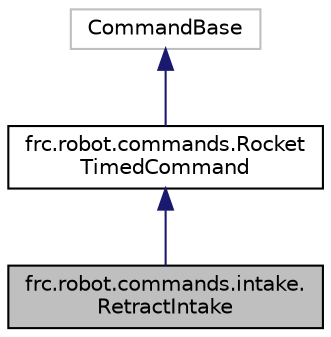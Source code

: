 digraph "frc.robot.commands.intake.RetractIntake"
{
  edge [fontname="Helvetica",fontsize="10",labelfontname="Helvetica",labelfontsize="10"];
  node [fontname="Helvetica",fontsize="10",shape=record];
  Node3 [label="frc.robot.commands.intake.\lRetractIntake",height=0.2,width=0.4,color="black", fillcolor="grey75", style="filled", fontcolor="black"];
  Node4 -> Node3 [dir="back",color="midnightblue",fontsize="10",style="solid",fontname="Helvetica"];
  Node4 [label="frc.robot.commands.Rocket\lTimedCommand",height=0.2,width=0.4,color="black", fillcolor="white", style="filled",URL="$classfrc_1_1robot_1_1commands_1_1_rocket_timed_command.html"];
  Node5 -> Node4 [dir="back",color="midnightblue",fontsize="10",style="solid",fontname="Helvetica"];
  Node5 [label="CommandBase",height=0.2,width=0.4,color="grey75", fillcolor="white", style="filled"];
}
